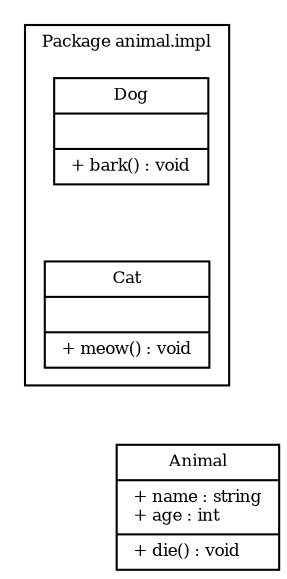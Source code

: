 digraph G {
	
    subgraph Diagramm {
		label = "Diagramm"
		fontsize = 8
		graph [
				splines=ortho, 
				nodesep=1
		]
		
        node [
               
                fontsize = 8
                shape = "record"
        ]

        edge [
               
                fontsize = 8
        ]

        Animal [
                label = "{Animal|+ name : string\l+ age : int\l|+ die() : void\l}"
        ]

        subgraph clusterAnimalImpl {
                label = "Package animal.impl"

                Dog [
                        label = "{Dog||+ bark() : void\l}"
						pos = "100,20!"
                ]

                Cat [
                        label = "{Cat||+ meow() : void\l}"
                ]
        }

        edge [
                arrowhead = "empty"
        ]

        Dog -> Animal
        Cat -> Animal

        edge [
                arrowhead = "none"

                headlabel = "0..*"
                taillabel = "0..*"
        ]

        Dog -> Cat

	}	
}